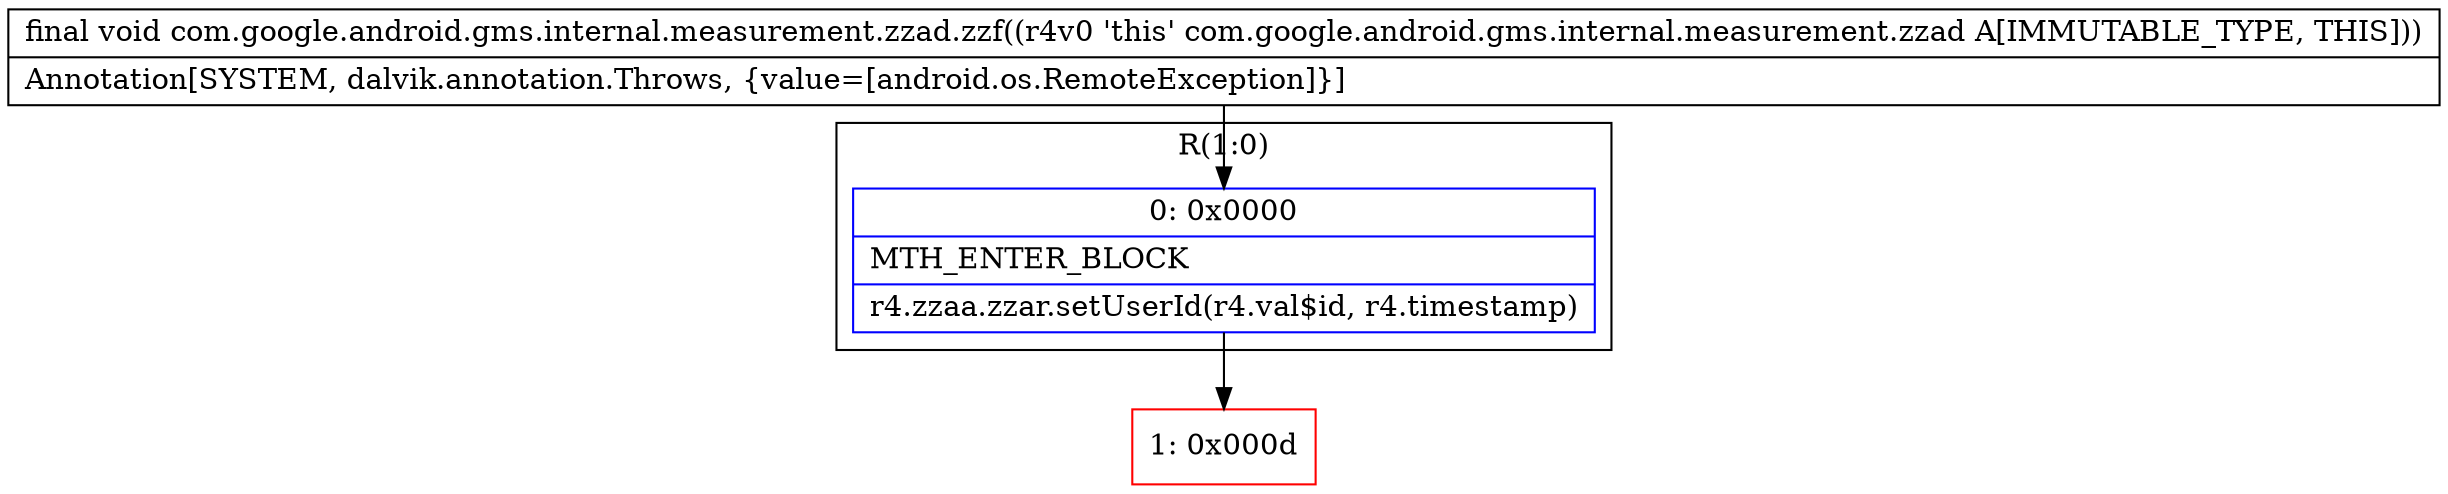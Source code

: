 digraph "CFG forcom.google.android.gms.internal.measurement.zzad.zzf()V" {
subgraph cluster_Region_491909243 {
label = "R(1:0)";
node [shape=record,color=blue];
Node_0 [shape=record,label="{0\:\ 0x0000|MTH_ENTER_BLOCK\l|r4.zzaa.zzar.setUserId(r4.val$id, r4.timestamp)\l}"];
}
Node_1 [shape=record,color=red,label="{1\:\ 0x000d}"];
MethodNode[shape=record,label="{final void com.google.android.gms.internal.measurement.zzad.zzf((r4v0 'this' com.google.android.gms.internal.measurement.zzad A[IMMUTABLE_TYPE, THIS]))  | Annotation[SYSTEM, dalvik.annotation.Throws, \{value=[android.os.RemoteException]\}]\l}"];
MethodNode -> Node_0;
Node_0 -> Node_1;
}


